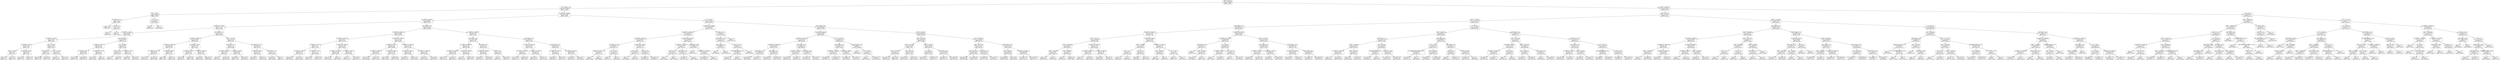 digraph Tree {
node [shape=box] ;
0 [label="CPPS <= 3724.14\nmse = 2466658.835\nsamples = 53943\nvalue = 315.678"] ;
1 [label="CR <= 0.005\nmse = 491445.638\nsamples = 52510\nvalue = 126.269"] ;
0 -> 1 [labeldistance=2.5, labelangle=45, headlabel="True"] ;
2 [label="CPPS <= 493.99\nmse = 86.022\nsamples = 48626\nvalue = 0.063"] ;
1 -> 2 ;
3 [label="TOT_SALES <= 0.5\nmse = 1.692\nsamples = 48624\nvalue = 0.008"] ;
2 -> 3 ;
4 [label="mse = -0.0\nsamples = 48622\nvalue = 0.0"] ;
3 -> 4 ;
5 [label="SA60 <= 0.5\nmse = 1726.403\nsamples = 2\nvalue = 198.52"] ;
3 -> 5 ;
6 [label="mse = 0.0\nsamples = 1\nvalue = 240.07"] ;
5 -> 6 ;
7 [label="mse = 0.0\nsamples = 1\nvalue = 156.97"] ;
5 -> 7 ;
8 [label="TVLC <= 0.5\nmse = 257896.387\nsamples = 2\nvalue = 1338.845"] ;
2 -> 8 ;
9 [label="mse = 0.0\nsamples = 1\nvalue = 831.01"] ;
8 -> 9 ;
10 [label="mse = 0.0\nsamples = 1\nvalue = 1846.68"] ;
8 -> 10 ;
11 [label="CG_SPEND <= 2334.665\nmse = 3947104.063\nsamples = 3884\nvalue = 1706.314"] ;
1 -> 11 ;
12 [label="CG_SPEND <= 946.425\nmse = 429485.812\nsamples = 2501\nvalue = 936.128"] ;
11 -> 12 ;
13 [label="CG_SPEND <= 373.955\nmse = 67732.776\nsamples = 1092\nvalue = 361.466"] ;
12 -> 13 ;
14 [label="CG_SPEND <= 205.44\nmse = 14240.908\nsamples = 587\nvalue = 168.445"] ;
13 -> 14 ;
15 [label="CG_SPEND <= 104.795\nmse = 4235.158\nsamples = 343\nvalue = 84.029"] ;
14 -> 15 ;
16 [label="CG_SPEND <= 30.01\nmse = 762.522\nsamples = 168\nvalue = 25.751"] ;
15 -> 16 ;
17 [label="CPPS <= 10.385\nmse = 79.015\nsamples = 93\nvalue = 4.612"] ;
16 -> 17 ;
18 [label="mse = 3.532\nsamples = 75\nvalue = 0.443"] ;
17 -> 18 ;
19 [label="mse = 19.49\nsamples = 18\nvalue = 21.979"] ;
17 -> 19 ;
20 [label="CG_SPEND <= 50.785\nmse = 368.765\nsamples = 75\nvalue = 51.965"] ;
16 -> 20 ;
21 [label="mse = 47.541\nsamples = 38\nvalue = 37.297"] ;
20 -> 21 ;
22 [label="mse = 250.754\nsamples = 37\nvalue = 67.03"] ;
20 -> 22 ;
23 [label="CPPS <= 152.35\nmse = 1178.474\nsamples = 175\nvalue = 139.975"] ;
15 -> 23 ;
24 [label="TOT_SALES <= 1.5\nmse = 756.27\nsamples = 121\nvalue = 123.479"] ;
23 -> 24 ;
25 [label="mse = 365.018\nsamples = 105\nvalue = 131.42"] ;
24 -> 25 ;
26 [label="mse = 194.361\nsamples = 16\nvalue = 71.367"] ;
24 -> 26 ;
27 [label="CPPS <= 175.435\nmse = 148.427\nsamples = 54\nvalue = 176.939"] ;
23 -> 27 ;
28 [label="mse = 10.71\nsamples = 25\nvalue = 165.092"] ;
27 -> 28 ;
29 [label="mse = 41.841\nsamples = 29\nvalue = 187.152"] ;
27 -> 29 ;
30 [label="TOT_SALES <= 1.5\nmse = 4206.966\nsamples = 244\nvalue = 287.113"] ;
14 -> 30 ;
31 [label="CG_SPEND <= 309.32\nmse = 2228.247\nsamples = 221\nvalue = 302.002"] ;
30 -> 31 ;
32 [label="CG_SPEND <= 267.77\nmse = 634.659\nsamples = 128\nvalue = 267.073"] ;
31 -> 32 ;
33 [label="mse = 278.286\nsamples = 44\nvalue = 237.209"] ;
32 -> 33 ;
34 [label="mse = 109.438\nsamples = 84\nvalue = 282.716"] ;
32 -> 34 ;
35 [label="CG_SPEND <= 357.795\nmse = 431.213\nsamples = 93\nvalue = 350.077"] ;
31 -> 35 ;
36 [label="mse = 105.28\nsamples = 46\nvalue = 330.395"] ;
35 -> 36 ;
37 [label="mse = -0.0\nsamples = 47\nvalue = 369.34"] ;
35 -> 37 ;
38 [label="CPC <= 34.465\nmse = 620.832\nsamples = 23\nvalue = 144.043"] ;
30 -> 38 ;
39 [label="LEADS <= 4.5\nmse = 304.798\nsamples = 5\nvalue = 109.06"] ;
38 -> 39 ;
40 [label="mse = 0.0\nsamples = 1\nvalue = 75.02"] ;
39 -> 40 ;
41 [label="mse = 18.897\nsamples = 4\nvalue = 117.57"] ;
39 -> 41 ;
42 [label="CG_SPEND <= 311.63\nmse = 274.23\nsamples = 18\nvalue = 153.761"] ;
38 -> 42 ;
43 [label="mse = 29.594\nsamples = 9\nvalue = 138.5"] ;
42 -> 43 ;
44 [label="mse = 53.063\nsamples = 9\nvalue = 169.022"] ;
42 -> 44 ;
45 [label="TOT_SALES <= 1.5\nmse = 36265.676\nsamples = 505\nvalue = 585.828"] ;
13 -> 45 ;
46 [label="CG_SPEND <= 659.96\nmse = 22159.834\nsamples = 407\nvalue = 649.746"] ;
45 -> 46 ;
47 [label="CG_SPEND <= 492.605\nmse = 4632.283\nsamples = 230\nvalue = 536.435"] ;
46 -> 47 ;
48 [label="CG_SPEND <= 427.045\nmse = 696.49\nsamples = 56\nvalue = 429.715"] ;
47 -> 48 ;
49 [label="mse = 197.007\nsamples = 23\nvalue = 402.253"] ;
48 -> 49 ;
50 [label="mse = 152.591\nsamples = 33\nvalue = 448.856"] ;
48 -> 50 ;
51 [label="CG_SPEND <= 586.32\nmse = 1053.83\nsamples = 174\nvalue = 570.782"] ;
47 -> 51 ;
52 [label="mse = 399.9\nsamples = 126\nvalue = 554.53"] ;
51 -> 52 ;
53 [label="mse = 257.21\nsamples = 48\nvalue = 613.442"] ;
51 -> 53 ;
54 [label="CG_SPEND <= 796.38\nmse = 6571.982\nsamples = 177\nvalue = 796.987"] ;
46 -> 54 ;
55 [label="CG_SPEND <= 726.67\nmse = 644.027\nsamples = 90\nvalue = 724.756"] ;
54 -> 55 ;
56 [label="mse = 26.534\nsamples = 32\nvalue = 692.611"] ;
55 -> 56 ;
57 [label="mse = 100.076\nsamples = 58\nvalue = 742.491"] ;
55 -> 57 ;
58 [label="CG_SPEND <= 870.245\nmse = 1723.855\nsamples = 87\nvalue = 871.708"] ;
54 -> 58 ;
59 [label="mse = 52.636\nsamples = 40\nvalue = 830.663"] ;
58 -> 59 ;
60 [label="mse = 492.146\nsamples = 47\nvalue = 906.64"] ;
58 -> 60 ;
61 [label="CPPS <= 322.015\nmse = 7412.636\nsamples = 98\nvalue = 320.37"] ;
45 -> 61 ;
62 [label="TOT_SALES <= 2.5\nmse = 2710.72\nsamples = 46\nvalue = 254.596"] ;
61 -> 62 ;
63 [label="CG_SPEND <= 507.835\nmse = 378.656\nsamples = 27\nvalue = 285.21"] ;
62 -> 63 ;
64 [label="mse = 0.0\nsamples = 2\nvalue = 230.84"] ;
63 -> 64 ;
65 [label="mse = 153.546\nsamples = 25\nvalue = 289.559"] ;
63 -> 65 ;
66 [label="CG_SPEND <= 657.88\nmse = 2800.404\nsamples = 19\nvalue = 211.093"] ;
62 -> 66 ;
67 [label="mse = 846.678\nsamples = 11\nvalue = 172.953"] ;
66 -> 67 ;
68 [label="mse = 736.298\nsamples = 8\nvalue = 263.536"] ;
66 -> 68 ;
69 [label="CG_SPEND <= 773.3\nmse = 4359.592\nsamples = 52\nvalue = 378.554"] ;
61 -> 69 ;
70 [label="CG_SPEND <= 600.17\nmse = 2155.073\nsamples = 29\nvalue = 334.923"] ;
69 -> 70 ;
71 [label="mse = 518.031\nsamples = 6\nvalue = 261.612"] ;
70 -> 71 ;
72 [label="mse = 814.312\nsamples = 23\nvalue = 354.048"] ;
70 -> 72 ;
73 [label="TOT_SALES <= 2.5\nmse = 1712.421\nsamples = 23\nvalue = 433.568"] ;
69 -> 73 ;
74 [label="mse = 625.361\nsamples = 22\nvalue = 440.685"] ;
73 -> 74 ;
75 [label="mse = 0.0\nsamples = 1\nvalue = 277.0"] ;
73 -> 75 ;
76 [label="TOT_SALES <= 1.5\nmse = 255553.561\nsamples = 1409\nvalue = 1381.502"] ;
12 -> 76 ;
77 [label="CG_SPEND <= 1604.87\nmse = 161856.481\nsamples = 1082\nvalue = 1570.765"] ;
76 -> 77 ;
78 [label="CG_SPEND <= 1254.82\nmse = 23087.75\nsamples = 587\nvalue = 1237.148"] ;
77 -> 78 ;
79 [label="CG_SPEND <= 1133.4\nmse = 7579.74\nsamples = 337\nvalue = 1127.346"] ;
78 -> 79 ;
80 [label="CG_SPEND <= 1050.3\nmse = 2993.775\nsamples = 172\nvalue = 1053.841"] ;
79 -> 80 ;
81 [label="mse = 548.173\nsamples = 87\nvalue = 1002.937"] ;
80 -> 81 ;
82 [label="mse = 130.147\nsamples = 85\nvalue = 1105.943"] ;
80 -> 82 ;
83 [label="CG_SPEND <= 1177.26\nmse = 857.133\nsamples = 165\nvalue = 1203.968"] ;
79 -> 83 ;
84 [label="mse = 18.622\nsamples = 28\nvalue = 1151.21"] ;
83 -> 84 ;
85 [label="mse = 343.366\nsamples = 137\nvalue = 1214.751"] ;
83 -> 85 ;
86 [label="CG_SPEND <= 1408.095\nmse = 5831.927\nsamples = 250\nvalue = 1385.163"] ;
78 -> 86 ;
87 [label="CG_SPEND <= 1361.925\nmse = 2103.833\nsamples = 165\nvalue = 1338.341"] ;
86 -> 87 ;
88 [label="mse = 104.783\nsamples = 85\nvalue = 1294.418"] ;
87 -> 88 ;
89 [label="mse = -0.0\nsamples = 80\nvalue = 1385.01"] ;
87 -> 89 ;
90 [label="CG_SPEND <= 1454.26\nmse = 552.542\nsamples = 85\nvalue = 1476.051"] ;
86 -> 90 ;
91 [label="mse = 0.0\nsamples = 11\nvalue = 1431.18"] ;
90 -> 91 ;
92 [label="mse = 290.892\nsamples = 74\nvalue = 1482.721"] ;
90 -> 92 ;
93 [label="CG_SPEND <= 1975.945\nmse = 37913.708\nsamples = 495\nvalue = 1966.387"] ;
77 -> 93 ;
94 [label="CG_SPEND <= 1777.43\nmse = 9097.003\nsamples = 261\nvalue = 1809.085"] ;
93 -> 94 ;
95 [label="CG_SPEND <= 1690.32\nmse = 1956.855\nsamples = 87\nvalue = 1687.073"] ;
94 -> 95 ;
96 [label="mse = 130.559\nsamples = 61\nvalue = 1658.983"] ;
95 -> 96 ;
97 [label="mse = 47.186\nsamples = 26\nvalue = 1752.976"] ;
95 -> 97 ;
98 [label="CG_SPEND <= 1888.23\nmse = 1501.805\nsamples = 174\nvalue = 1870.092"] ;
94 -> 98 ;
99 [label="mse = 193.31\nsamples = 126\nvalue = 1848.38"] ;
98 -> 99 ;
100 [label="mse = 450.866\nsamples = 48\nvalue = 1927.085"] ;
98 -> 100 ;
101 [label="CG_SPEND <= 2146.765\nmse = 11673.252\nsamples = 234\nvalue = 2141.839"] ;
93 -> 101 ;
102 [label="CG_SPEND <= 2056.74\nmse = 2018.194\nsamples = 129\nvalue = 2053.423"] ;
101 -> 102 ;
103 [label="mse = 336.171\nsamples = 79\nvalue = 2021.461"] ;
102 -> 103 ;
104 [label="mse = 511.413\nsamples = 50\nvalue = 2103.924"] ;
102 -> 104 ;
105 [label="CG_SPEND <= 2262.185\nmse = 2131.766\nsamples = 105\nvalue = 2250.463"] ;
101 -> 105 ;
106 [label="mse = 63.572\nsamples = 65\nvalue = 2214.599"] ;
105 -> 106 ;
107 [label="mse = 6.008\nsamples = 40\nvalue = 2308.743"] ;
105 -> 107 ;
108 [label="CG_SPEND <= 1488.885\nmse = 54874.357\nsamples = 327\nvalue = 755.255"] ;
76 -> 108 ;
109 [label="TOT_SALES <= 2.5\nmse = 16197.986\nsamples = 148\nvalue = 561.017"] ;
108 -> 109 ;
110 [label="CG_SPEND <= 1269.595\nmse = 5018.332\nsamples = 114\nvalue = 618.638"] ;
109 -> 110 ;
111 [label="CG_SPEND <= 1073.385\nmse = 1729.546\nsamples = 63\nvalue = 564.959"] ;
110 -> 111 ;
112 [label="mse = 116.073\nsamples = 16\nvalue = 502.789"] ;
111 -> 112 ;
113 [label="mse = 515.152\nsamples = 47\nvalue = 586.123"] ;
111 -> 113 ;
114 [label="CG_SPEND <= 1338.845\nmse = 1124.375\nsamples = 51\nvalue = 684.949"] ;
110 -> 114 ;
115 [label="mse = 0.0\nsamples = 19\nvalue = 646.34"] ;
114 -> 115 ;
116 [label="mse = 381.409\nsamples = 32\nvalue = 707.872"] ;
114 -> 116 ;
117 [label="TOT_SALES <= 4.5\nmse = 5224.335\nsamples = 34\nvalue = 367.818"] ;
109 -> 117 ;
118 [label="CG_SPEND <= 1338.845\nmse = 2800.418\nsamples = 31\nvalue = 383.684"] ;
117 -> 118 ;
119 [label="mse = 955.183\nsamples = 23\nvalue = 362.915"] ;
118 -> 119 ;
120 [label="mse = 3299.906\nsamples = 8\nvalue = 443.395"] ;
118 -> 120 ;
121 [label="EINQ <= 7.5\nmse = 791.356\nsamples = 3\nvalue = 203.87"] ;
117 -> 121 ;
122 [label="mse = 0.0\nsamples = 1\nvalue = 240.07"] ;
121 -> 122 ;
123 [label="mse = 204.204\nsamples = 2\nvalue = 185.77"] ;
121 -> 123 ;
124 [label="TOT_SALES <= 2.5\nmse = 29866.371\nsamples = 179\nvalue = 915.854"] ;
108 -> 124 ;
125 [label="CG_SPEND <= 1962.095\nmse = 10048.418\nsamples = 147\nvalue = 979.623"] ;
124 -> 125 ;
126 [label="CG_SPEND <= 1731.265\nmse = 2931.3\nsamples = 74\nvalue = 895.709"] ;
125 -> 126 ;
127 [label="mse = 1105.281\nsamples = 19\nvalue = 813.756"] ;
126 -> 127 ;
128 [label="mse = 440.438\nsamples = 55\nvalue = 924.02"] ;
126 -> 128 ;
129 [label="CG_SPEND <= 2176.545\nmse = 2889.161\nsamples = 73\nvalue = 1064.687"] ;
125 -> 129 ;
130 [label="mse = 442.343\nsamples = 43\nvalue = 1023.542"] ;
129 -> 130 ;
131 [label="mse = 491.772\nsamples = 30\nvalue = 1123.661"] ;
129 -> 131 ;
132 [label="TOT_SALES <= 3.5\nmse = 16409.659\nsamples = 32\nvalue = 622.912"] ;
124 -> 132 ;
133 [label="CG_SPEND <= 2077.515\nmse = 3627.735\nsamples = 22\nvalue = 696.065"] ;
132 -> 133 ;
134 [label="mse = 708.276\nsamples = 9\nvalue = 630.607"] ;
133 -> 134 ;
135 [label="mse = 628.916\nsamples = 13\nvalue = 741.382"] ;
133 -> 135 ;
136 [label="CG_SPEND <= 2077.515\nmse = 6856.969\nsamples = 10\nvalue = 461.977"] ;
132 -> 136 ;
137 [label="mse = 2680.647\nsamples = 7\nvalue = 415.941"] ;
136 -> 137 ;
138 [label="mse = 118.477\nsamples = 3\nvalue = 569.393"] ;
136 -> 138 ;
139 [label="CR <= 0.025\nmse = 7295736.722\nsamples = 1383\nvalue = 3099.108"] ;
11 -> 139 ;
140 [label="CG_SPEND <= 21619.08\nmse = 74828544.968\nsamples = 36\nvalue = 14379.101"] ;
139 -> 140 ;
141 [label="CG_SPEND <= 10334.02\nmse = 22788655.346\nsamples = 28\nvalue = 10654.656"] ;
140 -> 141 ;
142 [label="CG_SPEND <= 6039.73\nmse = 5146180.591\nsamples = 13\nvalue = 6274.534"] ;
141 -> 142 ;
143 [label="TOT_TRAN <= 7.0\nmse = 749786.713\nsamples = 6\nvalue = 4007.477"] ;
142 -> 143 ;
144 [label="Network_Air_Type <= 0.5\nmse = 19182.25\nsamples = 2\nvalue = 5124.54"] ;
143 -> 144 ;
145 [label="mse = 0.0\nsamples = 1\nvalue = 5263.04"] ;
144 -> 145 ;
146 [label="mse = -0.0\nsamples = 1\nvalue = 4986.04"] ;
144 -> 146 ;
147 [label="CPC <= 33.08\nmse = 179216.077\nsamples = 4\nvalue = 3448.945"] ;
143 -> 147 ;
148 [label="mse = 0.0\nsamples = 1\nvalue = 2715.7"] ;
147 -> 148 ;
149 [label="mse = -0.0\nsamples = 3\nvalue = 3693.36"] ;
147 -> 149 ;
150 [label="CG_SPEND <= 7709.89\nmse = 733196.488\nsamples = 7\nvalue = 8217.726"] ;
142 -> 150 ;
151 [label="WMN2 <= 0.5\nmse = 136408.342\nsamples = 2\nvalue = 7017.385"] ;
150 -> 151 ;
152 [label="mse = 0.0\nsamples = 1\nvalue = 6648.05"] ;
151 -> 152 ;
153 [label="mse = -0.0\nsamples = 1\nvalue = 7386.72"] ;
151 -> 153 ;
154 [label="EINQ <= 12.5\nmse = 165053.762\nsamples = 5\nvalue = 8697.862"] ;
150 -> 154 ;
155 [label="mse = 53284.797\nsamples = 2\nvalue = 8263.895"] ;
154 -> 155 ;
156 [label="mse = 30313.786\nsamples = 3\nvalue = 8987.173"] ;
154 -> 156 ;
157 [label="CG_SPEND <= 14121.561\nmse = 7040966.905\nsamples = 15\nvalue = 14450.763"] ;
141 -> 157 ;
158 [label="CG_SPEND <= 12234.255\nmse = 510673.426\nsamples = 6\nvalue = 12273.65"] ;
157 -> 158 ;
159 [label="EINQ <= 11.5\nmse = 71891.264\nsamples = 3\nvalue = 11624.233"] ;
158 -> 159 ;
160 [label="mse = 0.0\nsamples = 1\nvalue = 12003.42"] ;
159 -> 160 ;
161 [label="mse = 0.0\nsamples = 2\nvalue = 11434.64"] ;
159 -> 161 ;
162 [label="AGEBAND <= 67.0\nmse = 105971.574\nsamples = 3\nvalue = 12923.067"] ;
158 -> 162 ;
163 [label="mse = 1650.391\nsamples = 2\nvalue = 13152.055"] ;
162 -> 163 ;
164 [label="mse = 0.0\nsamples = 1\nvalue = 12465.09"] ;
162 -> 164 ;
165 [label="MSLTCPER <= 0.59\nmse = 6128029.709\nsamples = 9\nvalue = 15902.171"] ;
157 -> 165 ;
166 [label="mse = 0.0\nsamples = 1\nvalue = 10372.8"] ;
165 -> 166 ;
167 [label="CG_SPEND <= 18452.025\nmse = 2594572.424\nsamples = 8\nvalue = 16593.342"] ;
165 -> 167 ;
168 [label="mse = 150328.918\nsamples = 7\nvalue = 16000.163"] ;
167 -> 168 ;
169 [label="mse = -0.0\nsamples = 1\nvalue = 20745.6"] ;
167 -> 169 ;
170 [label="ACHW <= 0.5\nmse = 38492187.012\nsamples = 8\nvalue = 27414.659"] ;
140 -> 170 ;
171 [label="MSLTCPER <= 0.545\nmse = 5472220.472\nsamples = 6\nvalue = 24029.002"] ;
170 -> 171 ;
172 [label="TOT_SALES <= 1.5\nmse = 2498802.178\nsamples = 2\nvalue = 27061.25"] ;
171 -> 172 ;
173 [label="mse = 0.0\nsamples = 1\nvalue = 28642.01"] ;
172 -> 173 ;
174 [label="mse = 0.0\nsamples = 1\nvalue = 25480.49"] ;
172 -> 174 ;
175 [label="WMN2 <= 0.5\nmse = 63032.153\nsamples = 4\nvalue = 22512.878"] ;
171 -> 175 ;
176 [label="AGE_THRESHOLD <= 29.0\nmse = 27585.151\nsamples = 3\nvalue = 22394.073"] ;
175 -> 176 ;
177 [label="mse = 341.141\nsamples = 2\nvalue = 22511.03"] ;
176 -> 177 ;
178 [label="mse = -0.0\nsamples = 1\nvalue = 22160.16"] ;
176 -> 178 ;
179 [label="mse = -0.0\nsamples = 1\nvalue = 22869.29"] ;
175 -> 179 ;
180 [label="mse = -0.0\nsamples = 2\nvalue = 37571.63"] ;
170 -> 180 ;
181 [label="TOT_P_SALE <= 0.5\nmse = 1999389.806\nsamples = 1347\nvalue = 2797.638"] ;
139 -> 181 ;
182 [label="CG_SPEND <= 6426.445\nmse = 4883358.009\nsamples = 263\nvalue = 4285.814"] ;
181 -> 182 ;
183 [label="CG_SPEND <= 4524.365\nmse = 1343013.341\nsamples = 224\nvalue = 3580.816"] ;
182 -> 183 ;
184 [label="CG_SPEND <= 3185.525\nmse = 633036.786\nsamples = 165\nvalue = 3115.976"] ;
183 -> 184 ;
185 [label="TOT_SALES <= 1.5\nmse = 209646.353\nsamples = 69\nvalue = 2494.534"] ;
184 -> 185 ;
186 [label="mse = 34816.979\nsamples = 62\nvalue = 2636.06"] ;
185 -> 186 ;
187 [label="mse = 9417.504\nsamples = 7\nvalue = 1241.014"] ;
185 -> 187 ;
188 [label="TOT_SALES <= 1.5\nmse = 460267.816\nsamples = 96\nvalue = 3562.638"] ;
184 -> 188 ;
189 [label="mse = 134211.074\nsamples = 86\nvalue = 3759.125"] ;
188 -> 189 ;
190 [label="mse = 76922.288\nsamples = 10\nvalue = 1872.842"] ;
188 -> 190 ;
191 [label="TOT_SALES <= 1.5\nmse = 1034325.579\nsamples = 59\nvalue = 4880.791"] ;
183 -> 191 ;
192 [label="CG_SPEND <= 5216.87\nmse = 179550.482\nsamples = 52\nvalue = 5218.025"] ;
191 -> 192 ;
193 [label="mse = 51363.247\nsamples = 27\nvalue = 4903.961"] ;
192 -> 193 ;
194 [label="mse = 96416.23\nsamples = 25\nvalue = 5557.214"] ;
192 -> 194 ;
195 [label="TOT_SALES <= 2.5\nmse = 263380.456\nsamples = 7\nvalue = 2375.621"] ;
191 -> 195 ;
196 [label="mse = 77495.098\nsamples = 5\nvalue = 2661.066"] ;
195 -> 196 ;
197 [label="mse = 15156.072\nsamples = 2\nvalue = 1662.01"] ;
195 -> 197 ;
198 [label="CPL <= 454.88\nmse = 5966736.579\nsamples = 39\nvalue = 8335.038"] ;
182 -> 198 ;
199 [label="TOT_SALES <= 1.5\nmse = 2232704.025\nsamples = 33\nvalue = 7578.523"] ;
198 -> 199 ;
200 [label="CG_SPEND <= 7432.885\nmse = 1317176.208\nsamples = 25\nvalue = 8040.629"] ;
199 -> 200 ;
201 [label="mse = 40045.511\nsamples = 8\nvalue = 6671.709"] ;
200 -> 201 ;
202 [label="mse = 621332.385\nsamples = 17\nvalue = 8684.827"] ;
200 -> 202 ;
203 [label="CG_SPEND <= 13850.1\nmse = 2341040.777\nsamples = 8\nvalue = 6134.442"] ;
199 -> 203 ;
204 [label="mse = 638225.383\nsamples = 5\nvalue = 5059.904"] ;
203 -> 204 ;
205 [label="mse = 47364.264\nsamples = 3\nvalue = 7925.34"] ;
203 -> 205 ;
206 [label="Cable_Air_Type <= 0.5\nmse = 6043677.137\nsamples = 6\nvalue = 12495.868"] ;
198 -> 206 ;
207 [label="mse = 0.0\nsamples = 1\nvalue = 8033.06"] ;
206 -> 207 ;
208 [label="CR <= 0.035\nmse = 2472414.591\nsamples = 5\nvalue = 13388.43"] ;
206 -> 208 ;
209 [label="mse = 0.0\nsamples = 1\nvalue = 16158.45"] ;
208 -> 209 ;
210 [label="mse = 692702.364\nsamples = 4\nvalue = 12695.925"] ;
208 -> 210 ;
211 [label="CPPS <= 2323.74\nmse = 631993.367\nsamples = 1084\nvalue = 2436.576"] ;
181 -> 211 ;
212 [label="CPPS <= 1598.92\nmse = 200931.452\nsamples = 358\nvalue = 1596.697"] ;
211 -> 212 ;
213 [label="CPPS <= 1073.385\nmse = 61503.033\nsamples = 149\nvalue = 1183.4"] ;
212 -> 213 ;
214 [label="CPPS <= 831.005\nmse = 27637.109\nsamples = 33\nvalue = 828.668"] ;
213 -> 214 ;
215 [label="mse = 15071.786\nsamples = 10\nvalue = 626.425"] ;
214 -> 215 ;
216 [label="mse = 7584.6\nsamples = 23\nvalue = 916.6"] ;
214 -> 216 ;
217 [label="CPPS <= 1425.66\nmse = 25155.84\nsamples = 116\nvalue = 1284.314"] ;
213 -> 217 ;
218 [label="mse = 16187.272\nsamples = 86\nvalue = 1224.823"] ;
217 -> 218 ;
219 [label="mse = 11635.45\nsamples = 30\nvalue = 1454.856"] ;
217 -> 219 ;
220 [label="CPPS <= 1981.885\nmse = 91738.831\nsamples = 209\nvalue = 1891.344"] ;
212 -> 220 ;
221 [label="CR <= 0.195\nmse = 40090.021\nsamples = 103\nvalue = 1702.774"] ;
220 -> 221 ;
222 [label="mse = 20204.777\nsamples = 92\nvalue = 1734.035"] ;
221 -> 222 ;
223 [label="mse = 129871.465\nsamples = 11\nvalue = 1441.32"] ;
221 -> 223 ;
224 [label="TOT_SALES <= 2.5\nmse = 73799.455\nsamples = 106\nvalue = 2074.577"] ;
220 -> 224 ;
225 [label="mse = 8982.722\nsamples = 74\nvalue = 2175.126"] ;
224 -> 225 ;
226 [label="mse = 146242.668\nsamples = 32\nvalue = 1842.056"] ;
224 -> 226 ;
227 [label="CPPS <= 2848.855\nmse = 325189.765\nsamples = 726\nvalue = 2850.732"] ;
211 -> 227 ;
228 [label="CPPS <= 2745.205\nmse = 107731.537\nsamples = 370\nvalue = 2489.125"] ;
227 -> 228 ;
229 [label="TOT_SALES <= 1.5\nmse = 101209.456\nsamples = 283\nvalue = 2426.363"] ;
228 -> 229 ;
230 [label="mse = 9073.069\nsamples = 199\nvalue = 2502.603"] ;
229 -> 230 ;
231 [label="mse = 273091.863\nsamples = 84\nvalue = 2245.745"] ;
229 -> 231 ;
232 [label="TOT_SALES <= 3.5\nmse = 74453.546\nsamples = 87\nvalue = 2693.282"] ;
228 -> 232 ;
233 [label="mse = 56987.896\nsamples = 80\nvalue = 2727.104"] ;
232 -> 233 ;
234 [label="mse = 111573.811\nsamples = 7\nvalue = 2306.741"] ;
232 -> 234 ;
235 [label="TOT_SALES <= 1.5\nmse = 274050.937\nsamples = 356\nvalue = 3226.56"] ;
227 -> 235 ;
236 [label="CPPS <= 3381.73\nmse = 59886.783\nsamples = 239\nvalue = 3431.849"] ;
235 -> 236 ;
237 [label="mse = 32004.969\nsamples = 88\nvalue = 3169.789"] ;
236 -> 237 ;
238 [label="mse = 12788.27\nsamples = 151\nvalue = 3584.573"] ;
236 -> 238 ;
239 [label="CG_SPEND <= 4736.735\nmse = 449586.988\nsamples = 117\nvalue = 2807.208"] ;
235 -> 239 ;
240 [label="mse = 38427.109\nsamples = 23\nvalue = 1701.597"] ;
239 -> 240 ;
241 [label="mse = 177915.603\nsamples = 94\nvalue = 3077.73"] ;
239 -> 241 ;
242 [label="CPPS <= 15022.74\nmse = 25358922.329\nsamples = 1433\nvalue = 7256.259"] ;
0 -> 242 [labeldistance=2.5, labelangle=-45, headlabel="False"] ;
243 [label="CPPS <= 7355.79\nmse = 6706536.127\nsamples = 1311\nvalue = 6140.563"] ;
242 -> 243 ;
244 [label="CPPS <= 5253.805\nmse = 1151778.103\nsamples = 884\nvalue = 4757.786"] ;
243 -> 244 ;
245 [label="TOT_SALES <= 1.5\nmse = 530982.727\nsamples = 518\nvalue = 4253.697"] ;
244 -> 245 ;
246 [label="CG_SPEND <= 4538.675\nmse = 155073.708\nsamples = 323\nvalue = 4527.826"] ;
245 -> 246 ;
247 [label="CPPS <= 4141.18\nmse = 45709.936\nsamples = 169\nvalue = 4216.009"] ;
246 -> 247 ;
248 [label="CPPS <= 3924.195\nmse = 16456.479\nsamples = 51\nvalue = 3938.715"] ;
247 -> 248 ;
249 [label="CPPS <= 3831.86\nmse = 1627.587\nsamples = 24\nvalue = 3808.275"] ;
248 -> 249 ;
250 [label="mse = 7.556\nsamples = 18\nvalue = 3785.023"] ;
249 -> 250 ;
251 [label="mse = -0.0\nsamples = 6\nvalue = 3878.03"] ;
249 -> 251 ;
252 [label="CPPS <= 4004.985\nmse = 1069.875\nsamples = 27\nvalue = 4054.662"] ;
248 -> 252 ;
253 [label="mse = 0.0\nsamples = 3\nvalue = 3970.36"] ;
252 -> 253 ;
254 [label="mse = 204.207\nsamples = 24\nvalue = 4065.2"] ;
252 -> 254 ;
255 [label="CG_SPEND <= 4316.615\nmse = 10757.257\nsamples = 118\nvalue = 4335.856"] ;
247 -> 255 ;
256 [label="CG_SPEND <= 4201.195\nmse = 1339.903\nsamples = 57\nvalue = 4232.782"] ;
255 -> 256 ;
257 [label="mse = -0.0\nsamples = 10\nvalue = 4155.03"] ;
256 -> 257 ;
258 [label="mse = 65.078\nsamples = 47\nvalue = 4249.325"] ;
256 -> 258 ;
259 [label="CG_SPEND <= 4464.94\nmse = 352.943\nsamples = 61\nvalue = 4432.171"] ;
255 -> 259 ;
260 [label="mse = 160.639\nsamples = 59\nvalue = 4429.604"] ;
259 -> 260 ;
261 [label="mse = 100.501\nsamples = 2\nvalue = 4507.875"] ;
259 -> 261 ;
262 [label="CG_SPEND <= 4930.64\nmse = 51295.426\nsamples = 154\nvalue = 4870.016"] ;
246 -> 262 ;
263 [label="CPPS <= 4680.48\nmse = 7274.249\nsamples = 80\nvalue = 4669.151"] ;
262 -> 263 ;
264 [label="FPCC <= 0.5\nmse = 56.492\nsamples = 57\nvalue = 4615.696"] ;
263 -> 264 ;
265 [label="mse = -0.0\nsamples = 56\nvalue = 4616.7"] ;
264 -> 265 ;
266 [label="mse = 0.0\nsamples = 1\nvalue = 4559.45"] ;
264 -> 266 ;
267 [label="LEADS <= 9.0\nmse = 529.816\nsamples = 23\nvalue = 4801.629"] ;
263 -> 267 ;
268 [label="mse = 360.62\nsamples = 2\nvalue = 4856.25"] ;
267 -> 268 ;
269 [label="mse = 234.727\nsamples = 21\nvalue = 4796.427"] ;
267 -> 269 ;
270 [label="CG_SPEND <= 5124.535\nmse = 8113.669\nsamples = 74\nvalue = 5087.166"] ;
262 -> 270 ;
271 [label="CPPS <= 5032.205\nmse = 668.068\nsamples = 35\nvalue = 4993.954"] ;
270 -> 271 ;
272 [label="mse = 0.0\nsamples = 32\nvalue = 4986.04"] ;
271 -> 272 ;
273 [label="mse = 0.0\nsamples = 3\nvalue = 5078.37"] ;
271 -> 273 ;
274 [label="CPL <= 804.79\nmse = 0.533\nsamples = 39\nvalue = 5170.818"] ;
270 -> 274 ;
275 [label="mse = -0.0\nsamples = 38\nvalue = 5170.7"] ;
274 -> 275 ;
276 [label="mse = -0.0\nsamples = 1\nvalue = 5175.32"] ;
274 -> 276 ;
277 [label="CG_SPEND <= 7683.46\nmse = 822988.106\nsamples = 195\nvalue = 3799.626"] ;
245 -> 277 ;
278 [label="CG_SPEND <= 4524.365\nmse = 60204.622\nsamples = 32\nvalue = 2265.841"] ;
277 -> 278 ;
279 [label="MSLTCPER <= 0.4\nmse = 30562.911\nsamples = 17\nvalue = 2129.794"] ;
278 -> 279 ;
280 [label="mse = 0.0\nsamples = 1\nvalue = 1477.34"] ;
279 -> 280 ;
281 [label="CPPS <= 4351.24\nmse = 4204.193\nsamples = 16\nvalue = 2170.572"] ;
279 -> 281 ;
282 [label="mse = 2031.29\nsamples = 6\nvalue = 2094.827"] ;
281 -> 282 ;
283 [label="mse = -0.0\nsamples = 10\nvalue = 2216.02"] ;
281 -> 283 ;
284 [label="CR <= 0.105\nmse = 49048.548\nsamples = 15\nvalue = 2420.027"] ;
278 -> 284 ;
285 [label="CG_SPEND <= 4801.37\nmse = 14110.24\nsamples = 11\nvalue = 2497.011"] ;
284 -> 285 ;
286 [label="mse = 0.0\nsamples = 3\nvalue = 2308.35"] ;
285 -> 286 ;
287 [label="mse = 1048.972\nsamples = 8\nvalue = 2567.759"] ;
285 -> 287 ;
288 [label="CPL <= 257.215\nmse = 84012.164\nsamples = 4\nvalue = 2208.322"] ;
284 -> 288 ;
289 [label="mse = 0.0\nsamples = 1\nvalue = 1723.57"] ;
288 -> 289 ;
290 [label="mse = 7578.446\nsamples = 3\nvalue = 2369.907"] ;
288 -> 290 ;
291 [label="CPPS <= 4251.98\nmse = 420229.021\nsamples = 163\nvalue = 4100.738"] ;
277 -> 291 ;
292 [label="TOT_SALES <= 2.5\nmse = 307589.409\nsamples = 56\nvalue = 3772.005"] ;
291 -> 292 ;
293 [label="CG_SPEND <= 8217.725\nmse = 17720.462\nsamples = 21\nvalue = 4089.014"] ;
292 -> 293 ;
294 [label="mse = 6016.647\nsamples = 11\nvalue = 3976.693"] ;
293 -> 294 ;
295 [label="mse = 1451.394\nsamples = 10\nvalue = 4212.568"] ;
293 -> 295 ;
296 [label="CG_SPEND <= 9879.74\nmse = 385035.577\nsamples = 35\nvalue = 3581.799"] ;
292 -> 296 ;
297 [label="mse = 6473.65\nsamples = 6\nvalue = 2727.845"] ;
296 -> 297 ;
298 [label="mse = 281266.092\nsamples = 29\nvalue = 3758.479"] ;
296 -> 298 ;
299 [label="TOT_SALES <= 2.5\nmse = 393022.922\nsamples = 107\nvalue = 4272.785"] ;
291 -> 299 ;
300 [label="CG_SPEND <= 9381.085\nmse = 31866.325\nsamples = 45\nvalue = 4523.625"] ;
299 -> 300 ;
301 [label="mse = 7114.393\nsamples = 39\nvalue = 4462.761"] ;
300 -> 301 ;
302 [label="mse = 12164.104\nsamples = 6\nvalue = 4919.24"] ;
300 -> 302 ;
303 [label="TOT_P_SALE <= 2.5\nmse = 576337.809\nsamples = 62\nvalue = 4090.723"] ;
299 -> 303 ;
304 [label="mse = 156587.803\nsamples = 9\nvalue = 2837.562"] ;
303 -> 304 ;
305 [label="mse = 335658.218\nsamples = 53\nvalue = 4303.524"] ;
303 -> 305 ;
306 [label="CR <= 0.065\nmse = 1161760.245\nsamples = 366\nvalue = 5471.224"] ;
244 -> 306 ;
307 [label="CPPS <= 5964.515\nmse = 658924.17\nsamples = 299\nvalue = 5684.959"] ;
306 -> 307 ;
308 [label="TOT_SALES <= 1.5\nmse = 314031.613\nsamples = 154\nvalue = 5275.858"] ;
307 -> 308 ;
309 [label="CPPS <= 5416.48\nmse = 17002.297\nsamples = 106\nvalue = 5460.108"] ;
308 -> 309 ;
310 [label="CG_SPEND <= 5309.205\nmse = 2244.729\nsamples = 39\nvalue = 5302.103"] ;
309 -> 310 ;
311 [label="mse = -0.0\nsamples = 23\nvalue = 5263.04"] ;
310 -> 311 ;
312 [label="mse = 124.902\nsamples = 16\nvalue = 5358.256"] ;
310 -> 312 ;
313 [label="CPPS <= 5662.38\nmse = 2601.301\nsamples = 67\nvalue = 5552.081"] ;
309 -> 313 ;
314 [label="mse = 332.46\nsamples = 63\nvalue = 5540.388"] ;
313 -> 314 ;
315 [label="mse = 2264.667\nsamples = 4\nvalue = 5736.247"] ;
313 -> 315 ;
316 [label="CPL <= 147.855\nmse = 729446.611\nsamples = 48\nvalue = 4868.972"] ;
308 -> 316 ;
317 [label="AGE_THRESHOLD <= 28.5\nmse = 219675.83\nsamples = 4\nvalue = 2962.143"] ;
316 -> 317 ;
318 [label="mse = 3315.416\nsamples = 3\nvalue = 2693.077"] ;
317 -> 318 ;
319 [label="mse = 0.0\nsamples = 1\nvalue = 3769.34"] ;
317 -> 319 ;
320 [label="TOT_CALL <= 125.0\nmse = 415194.54\nsamples = 44\nvalue = 5042.32"] ;
316 -> 320 ;
321 [label="mse = 151014.204\nsamples = 16\nvalue = 5421.935"] ;
320 -> 321 ;
322 [label="mse = 436752.035\nsamples = 28\nvalue = 4825.397"] ;
320 -> 322 ;
323 [label="TOT_SALES <= 8.5\nmse = 658685.94\nsamples = 145\nvalue = 6119.454"] ;
307 -> 323 ;
324 [label="CPC <= 70.4\nmse = 565169.167\nsamples = 134\nvalue = 6220.157"] ;
323 -> 324 ;
325 [label="AGE_THRESHOLD_CRPER <= 0.075\nmse = 2622010.144\nsamples = 3\nvalue = 4358.167"] ;
324 -> 325 ;
326 [label="mse = 340.956\nsamples = 2\nvalue = 3213.225"] ;
325 -> 326 ;
327 [label="mse = 0.0\nsamples = 1\nvalue = 6648.05"] ;
325 -> 327 ;
328 [label="CPPS <= 6263.02\nmse = 436850.552\nsamples = 131\nvalue = 6262.798"] ;
324 -> 328 ;
329 [label="mse = 348057.475\nsamples = 42\nvalue = 5886.037"] ;
328 -> 329 ;
330 [label="mse = 380153.858\nsamples = 89\nvalue = 6440.595"] ;
328 -> 330 ;
331 [label="TOT_SALES <= 9.5\nmse = 169445.732\nsamples = 11\nvalue = 4892.707"] ;
323 -> 331 ;
332 [label="BPIR <= 0.5\nmse = 76370.295\nsamples = 3\nvalue = 5368.367"] ;
331 -> 332 ;
333 [label="mse = 0.0\nsamples = 1\nvalue = 4998.35"] ;
332 -> 333 ;
334 [label="mse = 11871.192\nsamples = 2\nvalue = 5553.375"] ;
332 -> 334 ;
335 [label="LEADS <= 280.5\nmse = 87687.906\nsamples = 8\nvalue = 4714.335"] ;
331 -> 335 ;
336 [label="mse = 52141.868\nsamples = 6\nvalue = 4587.08"] ;
335 -> 336 ;
337 [label="mse = 0.0\nsamples = 2\nvalue = 5096.1"] ;
335 -> 337 ;
338 [label="TOT_SALES <= 1.5\nmse = 2292091.589\nsamples = 67\nvalue = 4517.39"] ;
306 -> 338 ;
339 [label="CPPS <= 5955.545\nmse = 272312.874\nsamples = 30\nvalue = 5848.277"] ;
338 -> 339 ;
340 [label="CG_SPEND <= 5678.54\nmse = 37454.539\nsamples = 18\nvalue = 5480.016"] ;
339 -> 340 ;
341 [label="CG_SPEND <= 5416.475\nmse = 12099.258\nsamples = 15\nvalue = 5406.455"] ;
340 -> 341 ;
342 [label="mse = 2897.218\nsamples = 8\nvalue = 5314.976"] ;
341 -> 342 ;
343 [label="mse = 2122.077\nsamples = 7\nvalue = 5511.001"] ;
341 -> 343 ;
344 [label="EINQ <= 2.0\nmse = 1894.817\nsamples = 3\nvalue = 5847.82"] ;
340 -> 344 ;
345 [label="mse = 0.0\nsamples = 2\nvalue = 5817.04"] ;
344 -> 345 ;
346 [label="mse = -0.0\nsamples = 1\nvalue = 5909.38"] ;
344 -> 346 ;
347 [label="CPPS <= 6555.715\nmse = 116038.533\nsamples = 12\nvalue = 6400.669"] ;
339 -> 347 ;
348 [label="CPPS <= 6278.715\nmse = 29886.124\nsamples = 9\nvalue = 6233.57"] ;
347 -> 348 ;
349 [label="mse = 6152.401\nsamples = 5\nvalue = 6092.196"] ;
348 -> 349 ;
350 [label="mse = 3340.943\nsamples = 4\nvalue = 6410.288"] ;
348 -> 350 ;
351 [label="TOT_CALL <= 12.5\nmse = 39430.181\nsamples = 3\nvalue = 6901.967"] ;
347 -> 351 ;
352 [label="mse = 0.0\nsamples = 1\nvalue = 6648.05"] ;
351 -> 352 ;
353 [label="mse = 10790.016\nsamples = 2\nvalue = 7028.925"] ;
351 -> 353 ;
354 [label="CG_SPEND <= 7111.7\nmse = 1329139.773\nsamples = 37\nvalue = 3438.292"] ;
338 -> 354 ;
355 [label="TOT_SALES <= 2.5\nmse = 232750.491\nsamples = 19\nvalue = 2543.835"] ;
354 -> 355 ;
356 [label="CG_SPEND <= 5766.26\nmse = 25051.721\nsamples = 13\nvalue = 2824.758"] ;
355 -> 356 ;
357 [label="mse = 3616.968\nsamples = 10\nvalue = 2748.846"] ;
356 -> 357 ;
358 [label="mse = 13261.871\nsamples = 3\nvalue = 3077.8"] ;
356 -> 358 ;
359 [label="CPPS <= 5955.54\nmse = 141298.37\nsamples = 6\nvalue = 1935.167"] ;
355 -> 359 ;
360 [label="mse = 1198.891\nsamples = 2\nvalue = 1419.635"] ;
359 -> 360 ;
361 [label="mse = 12018.436\nsamples = 4\nvalue = 2192.933"] ;
359 -> 361 ;
362 [label="CPL <= 296.12\nmse = 750521.846\nsamples = 18\nvalue = 4382.441"] ;
354 -> 362 ;
363 [label="AGE_THRESHOLD <= 10.0\nmse = 68734.264\nsamples = 6\nvalue = 3440.907"] ;
362 -> 363 ;
364 [label="mse = 1880.606\nsamples = 3\nvalue = 3699.15"] ;
363 -> 364 ;
365 [label="mse = 2208.684\nsamples = 3\nvalue = 3182.663"] ;
363 -> 365 ;
366 [label="LEADS <= 29.0\nmse = 426551.09\nsamples = 12\nvalue = 4853.207"] ;
362 -> 366 ;
367 [label="mse = 90054.008\nsamples = 2\nvalue = 5932.46"] ;
366 -> 367 ;
368 [label="mse = 214301.876\nsamples = 10\nvalue = 4637.357"] ;
366 -> 368 ;
369 [label="CPPS <= 11255.516\nmse = 6052759.641\nsamples = 427\nvalue = 9003.267"] ;
243 -> 369 ;
370 [label="TOT_SALES <= 1.5\nmse = 2872784.992\nsamples = 281\nvalue = 8053.593"] ;
369 -> 370 ;
371 [label="CPPS <= 9504.505\nmse = 726182.031\nsamples = 143\nvalue = 8823.889"] ;
370 -> 371 ;
372 [label="CG_SPEND <= 8389.654\nmse = 250106.593\nsamples = 122\nvalue = 8539.753"] ;
371 -> 372 ;
373 [label="CG_SPEND <= 7894.555\nmse = 85571.903\nsamples = 40\nvalue = 7915.625"] ;
372 -> 373 ;
374 [label="CPPS <= 7479.055\nmse = 27964.152\nsamples = 18\nvalue = 7633.487"] ;
373 -> 374 ;
375 [label="mse = 0.0\nsamples = 5\nvalue = 7386.72"] ;
374 -> 375 ;
376 [label="mse = 6290.804\nsamples = 13\nvalue = 7728.398"] ;
374 -> 376 ;
377 [label="CG_SPEND <= 8190.025\nmse = 14289.518\nsamples = 22\nvalue = 8146.465"] ;
373 -> 377 ;
378 [label="mse = 3627.434\nsamples = 15\nvalue = 8072.911"] ;
377 -> 378 ;
379 [label="mse = 700.079\nsamples = 7\nvalue = 8304.083"] ;
377 -> 379 ;
380 [label="CG_SPEND <= 8638.635\nmse = 47659.031\nsamples = 82\nvalue = 8844.205"] ;
372 -> 380 ;
381 [label="CG_SPEND <= 8458.21\nmse = 321.815\nsamples = 16\nvalue = 8492.861"] ;
380 -> 381 ;
382 [label="mse = 0.0\nsamples = 1\nvalue = 8430.93"] ;
381 -> 382 ;
383 [label="mse = 70.53\nsamples = 15\nvalue = 8496.989"] ;
381 -> 383 ;
384 [label="CPPS <= 9085.665\nmse = 21954.472\nsamples = 66\nvalue = 8929.38"] ;
380 -> 384 ;
385 [label="mse = 841.462\nsamples = 55\nvalue = 8865.403"] ;
384 -> 385 ;
386 [label="mse = 4729.92\nsamples = 11\nvalue = 9249.262"] ;
384 -> 386 ;
387 [label="CPPS <= 10387.575\nmse = 298121.742\nsamples = 21\nvalue = 10474.589"] ;
371 -> 387 ;
388 [label="CPPS <= 9846.965\nmse = 43181.011\nsamples = 7\nvalue = 9751.661"] ;
387 -> 388 ;
389 [label="SA60 <= 0.5\nmse = 2270.332\nsamples = 5\nvalue = 9626.564"] ;
388 -> 389 ;
390 [label="mse = 0.0\nsamples = 4\nvalue = 9602.74"] ;
389 -> 390 ;
391 [label="mse = 0.0\nsamples = 1\nvalue = 9721.86"] ;
389 -> 391 ;
392 [label="ST12 <= 0.5\nmse = 8525.752\nsamples = 2\nvalue = 10064.405"] ;
388 -> 392 ;
393 [label="mse = 0.0\nsamples = 1\nvalue = 10156.74"] ;
392 -> 393 ;
394 [label="mse = 0.0\nsamples = 1\nvalue = 9972.07"] ;
392 -> 394 ;
395 [label="CPPS <= 10895.41\nmse = 33624.367\nsamples = 14\nvalue = 10836.052"] ;
387 -> 395 ;
396 [label="MSLTCPER <= 0.7\nmse = 841.958\nsamples = 9\nvalue = 10700.481"] ;
395 -> 396 ;
397 [label="mse = -0.0\nsamples = 8\nvalue = 10710.74"] ;
396 -> 397 ;
398 [label="mse = -0.0\nsamples = 1\nvalue = 10618.41"] ;
396 -> 398 ;
399 [label="mse = 0.0\nsamples = 5\nvalue = 11080.08"] ;
395 -> 399 ;
400 [label="TOT_P_SALE <= 1.5\nmse = 3845175.615\nsamples = 138\nvalue = 7255.387"] ;
370 -> 400 ;
401 [label="CG_SPEND <= 9972.07\nmse = 433498.607\nsamples = 26\nvalue = 4389.693"] ;
400 -> 401 ;
402 [label="TOT_SALES <= 2.5\nmse = 216203.785\nsamples = 21\nvalue = 4142.182"] ;
401 -> 402 ;
403 [label="CPPS <= 8355.295\nmse = 57053.503\nsamples = 19\nvalue = 4273.661"] ;
402 -> 403 ;
404 [label="mse = 22752.101\nsamples = 5\nvalue = 3921.718"] ;
403 -> 404 ;
405 [label="mse = 9267.924\nsamples = 14\nvalue = 4399.355"] ;
403 -> 405 ;
406 [label="CPL <= 186.28\nmse = 3789.018\nsamples = 2\nvalue = 2893.135"] ;
402 -> 406 ;
407 [label="mse = 0.0\nsamples = 1\nvalue = 2954.69"] ;
406 -> 407 ;
408 [label="mse = -0.0\nsamples = 1\nvalue = 2831.58"] ;
406 -> 408 ;
409 [label="CNN <= 0.5\nmse = 8184.722\nsamples = 5\nvalue = 5429.238"] ;
401 -> 409 ;
410 [label="mse = 0.0\nsamples = 2\nvalue = 5540.04"] ;
409 -> 410 ;
411 [label="mse = 0.0\nsamples = 3\nvalue = 5355.37"] ;
409 -> 411 ;
412 [label="CPPS <= 9087.51\nmse = 2288209.998\nsamples = 112\nvalue = 7920.637"] ;
400 -> 412 ;
413 [label="TOT_SALES <= 3.5\nmse = 1160643.729\nsamples = 60\nvalue = 7154.217"] ;
412 -> 413 ;
414 [label="CPPS <= 8148.48\nmse = 789338.02\nsamples = 32\nvalue = 7659.568"] ;
413 -> 414 ;
415 [label="mse = 619688.267\nsamples = 25\nvalue = 7375.247"] ;
414 -> 415 ;
416 [label="mse = 75422.47\nsamples = 7\nvalue = 8674.999"] ;
414 -> 416 ;
417 [label="CG_SPEND <= 26632.814\nmse = 959574.478\nsamples = 28\nvalue = 6576.674"] ;
413 -> 417 ;
418 [label="mse = 568222.156\nsamples = 10\nvalue = 5721.476"] ;
417 -> 418 ;
419 [label="mse = 544950.434\nsamples = 18\nvalue = 7051.783"] ;
417 -> 419 ;
420 [label="TOT_SALES <= 5.5\nmse = 2129437.374\nsamples = 52\nvalue = 8804.968"] ;
412 -> 420 ;
421 [label="CPL <= 202.98\nmse = 1662097.529\nsamples = 42\nvalue = 9172.026"] ;
420 -> 421 ;
422 [label="mse = 1652620.051\nsamples = 7\nvalue = 7825.727"] ;
421 -> 422 ;
423 [label="mse = 1228988.108\nsamples = 35\nvalue = 9441.286"] ;
421 -> 423 ;
424 [label="TOT_SALES <= 6.5\nmse = 1149735.279\nsamples = 10\nvalue = 7263.327"] ;
420 -> 424 ;
425 [label="mse = 366082.737\nsamples = 7\nvalue = 7855.774"] ;
424 -> 425 ;
426 [label="mse = 248306.205\nsamples = 3\nvalue = 5880.95"] ;
424 -> 426 ;
427 [label="CR <= 0.025\nmse = 7096463.853\nsamples = 146\nvalue = 10831.065"] ;
369 -> 427 ;
428 [label="CPL <= 185.195\nmse = 2358306.816\nsamples = 74\nvalue = 12316.644"] ;
427 -> 428 ;
429 [label="TOT_SALES <= 2.5\nmse = 4907665.533\nsamples = 9\nvalue = 9923.381"] ;
428 -> 429 ;
430 [label="Network_Air_Type <= 0.5\nmse = 287466.651\nsamples = 5\nvalue = 11812.842"] ;
429 -> 430 ;
431 [label="mse = 0.0\nsamples = 2\nvalue = 12465.09"] ;
430 -> 431 ;
432 [label="AGE_THRESHOLD <= 20.0\nmse = 6413.914\nsamples = 3\nvalue = 11378.01"] ;
430 -> 432 ;
433 [label="mse = 0.0\nsamples = 2\nvalue = 11434.64"] ;
432 -> 433 ;
434 [label="mse = 0.0\nsamples = 1\nvalue = 11264.75"] ;
432 -> 434 ;
435 [label="CPL <= 161.765\nmse = 642113.493\nsamples = 4\nvalue = 7561.555"] ;
429 -> 435 ;
436 [label="mse = 0.0\nsamples = 1\nvalue = 6370.12"] ;
435 -> 436 ;
437 [label="TOT_TRAN <= 42.0\nmse = 225254.72\nsamples = 3\nvalue = 7958.7"] ;
435 -> 437 ;
438 [label="mse = 0.0\nsamples = 2\nvalue = 7623.1"] ;
437 -> 438 ;
439 [label="mse = 0.0\nsamples = 1\nvalue = 8629.9"] ;
437 -> 439 ;
440 [label="CPPS <= 12713.779\nmse = 1102441.882\nsamples = 65\nvalue = 12648.019"] ;
428 -> 440 ;
441 [label="CPPS <= 12020.48\nmse = 222496.713\nsamples = 32\nvalue = 12026.137"] ;
440 -> 441 ;
442 [label="CTLK <= 0.5\nmse = 15391.822\nsamples = 12\nvalue = 11436.022"] ;
441 -> 442 ;
443 [label="mse = 0.0\nsamples = 1\nvalue = 11791.01"] ;
442 -> 443 ;
444 [label="mse = 4293.612\nsamples = 11\nvalue = 11403.751"] ;
442 -> 444 ;
445 [label="CPPS <= 12393.529\nmse = 12454.425\nsamples = 20\nvalue = 12380.205"] ;
441 -> 445 ;
446 [label="mse = 577.793\nsamples = 10\nvalue = 12271.804"] ;
445 -> 446 ;
447 [label="mse = 829.503\nsamples = 10\nvalue = 12488.606"] ;
445 -> 447 ;
448 [label="AGE_THRESHOLD <= 35.5\nmse = 1217048.448\nsamples = 33\nvalue = 13251.057"] ;
440 -> 448 ;
449 [label="CPL <= 245.815\nmse = 726610.278\nsamples = 31\nvalue = 13436.751"] ;
448 -> 449 ;
450 [label="mse = 1147683.005\nsamples = 13\nvalue = 13033.655"] ;
449 -> 450 ;
451 [label="mse = 220396.542\nsamples = 18\nvalue = 13727.877"] ;
449 -> 451 ;
452 [label="MSLTCPER <= 0.535\nmse = 0.0\nsamples = 2\nvalue = 10372.8"] ;
448 -> 452 ;
453 [label="mse = 0.0\nsamples = 1\nvalue = 10372.8"] ;
452 -> 453 ;
454 [label="mse = 0.0\nsamples = 1\nvalue = 10372.8"] ;
452 -> 454 ;
455 [label="TOT_SALES <= 1.5\nmse = 7366729.466\nsamples = 72\nvalue = 9304.22"] ;
427 -> 455 ;
456 [label="CG_SPEND <= 12828.885\nmse = 829060.715\nsamples = 22\nvalue = 12289.906"] ;
455 -> 456 ;
457 [label="CPPS <= 11818.75\nmse = 258990.905\nsamples = 18\nvalue = 11930.783"] ;
456 -> 457 ;
458 [label="CG_SPEND <= 11534.359\nmse = 30333.705\nsamples = 9\nvalue = 11447.773"] ;
457 -> 458 ;
459 [label="mse = 4618.018\nsamples = 5\nvalue = 11298.728"] ;
458 -> 459 ;
460 [label="mse = -0.0\nsamples = 4\nvalue = 11634.08"] ;
458 -> 460 ;
461 [label="Cable_Air_Type <= 0.5\nmse = 21050.784\nsamples = 9\nvalue = 12413.793"] ;
457 -> 461 ;
462 [label="mse = 0.0\nsamples = 1\nvalue = 12003.42"] ;
461 -> 462 ;
463 [label="mse = 0.0\nsamples = 8\nvalue = 12465.09"] ;
461 -> 463 ;
464 [label="THRESHOLD_PER <= 0.37\nmse = 202383.427\nsamples = 4\nvalue = 13905.96"] ;
456 -> 464 ;
465 [label="CPC <= 262.81\nmse = 43725.299\nsamples = 3\nvalue = 14143.72"] ;
464 -> 465 ;
466 [label="mse = 928.421\nsamples = 2\nvalue = 14290.53"] ;
465 -> 466 ;
467 [label="mse = 0.0\nsamples = 1\nvalue = 13850.1"] ;
465 -> 467 ;
468 [label="mse = -0.0\nsamples = 1\nvalue = 13192.68"] ;
464 -> 468 ;
469 [label="CG_SPEND <= 18651.471\nmse = 4595187.574\nsamples = 50\nvalue = 7990.518"] ;
455 -> 469 ;
470 [label="TOT_SALES <= 3.0\nmse = 897812.855\nsamples = 18\nvalue = 6294.358"] ;
469 -> 470 ;
471 [label="CPPS <= 12828.885\nmse = 408252.815\nsamples = 17\nvalue = 6467.943"] ;
470 -> 471 ;
472 [label="mse = 30706.259\nsamples = 8\nvalue = 5836.432"] ;
471 -> 472 ;
473 [label="mse = 74250.501\nsamples = 9\nvalue = 7029.286"] ;
471 -> 473 ;
474 [label="mse = -0.0\nsamples = 1\nvalue = 3343.41"] ;
470 -> 474 ;
475 [label="CPL <= 285.1\nmse = 4146384.36\nsamples = 32\nvalue = 8944.608"] ;
469 -> 475 ;
476 [label="CR <= 0.035\nmse = 1271384.272\nsamples = 18\nvalue = 7728.758"] ;
475 -> 476 ;
477 [label="mse = 860491.721\nsamples = 13\nvalue = 8208.628"] ;
476 -> 477 ;
478 [label="mse = 184327.724\nsamples = 5\nvalue = 6481.096"] ;
476 -> 478 ;
479 [label="CG_SPEND <= 42320.367\nmse = 3498452.958\nsamples = 14\nvalue = 10507.842"] ;
475 -> 479 ;
480 [label="mse = 2078727.505\nsamples = 10\nvalue = 9698.044"] ;
479 -> 480 ;
481 [label="mse = 1309752.559\nsamples = 4\nvalue = 12532.338"] ;
479 -> 481 ;
482 [label="CR <= 0.015\nmse = 68679375.447\nsamples = 122\nvalue = 19245.421"] ;
242 -> 482 ;
483 [label="CPPS <= 33465.074\nmse = 75089311.49\nsamples = 51\nvalue = 24567.726"] ;
482 -> 483 ;
484 [label="CPPS <= 26632.814\nmse = 17925009.118\nsamples = 44\nvalue = 21585.384"] ;
483 -> 484 ;
485 [label="EINQ <= 27.5\nmse = 11362222.562\nsamples = 38\nvalue = 20460.975"] ;
484 -> 485 ;
486 [label="CPPS <= 19765.705\nmse = 6718393.912\nsamples = 27\nvalue = 21686.64"] ;
485 -> 486 ;
487 [label="CG_SPEND <= 17294.16\nmse = 1262729.929\nsamples = 6\nvalue = 17738.208"] ;
486 -> 487 ;
488 [label="mse = 0.0\nsamples = 2\nvalue = 16158.45"] ;
487 -> 488 ;
489 [label="LEADS <= 145.0\nmse = 22367.6\nsamples = 4\nvalue = 18528.087"] ;
487 -> 489 ;
490 [label="mse = 303.072\nsamples = 3\nvalue = 18442.18"] ;
489 -> 490 ;
491 [label="mse = 0.0\nsamples = 1\nvalue = 18785.81"] ;
489 -> 491 ;
492 [label="CPPS <= 23684.594\nmse = 2550175.976\nsamples = 21\nvalue = 22814.763"] ;
486 -> 492 ;
493 [label="CPPS <= 22033.66\nmse = 639936.348\nsamples = 16\nvalue = 22052.475"] ;
492 -> 493 ;
494 [label="mse = 110001.009\nsamples = 5\nvalue = 20911.432"] ;
493 -> 494 ;
495 [label="mse = 20003.401\nsamples = 11\nvalue = 22571.131"] ;
493 -> 495 ;
496 [label="AGE_THRESHOLD <= 30.0\nmse = 853190.259\nsamples = 5\nvalue = 25254.084"] ;
492 -> 496 ;
497 [label="mse = 0.0\nsamples = 3\nvalue = 24499.9"] ;
496 -> 497 ;
498 [label="mse = 0.0\nsamples = 2\nvalue = 26385.36"] ;
496 -> 498 ;
499 [label="CPL <= 222.86\nmse = 10022586.732\nsamples = 11\nvalue = 17452.525"] ;
485 -> 499 ;
500 [label="MSLTCPER <= 0.69\nmse = 4921877.966\nsamples = 6\nvalue = 15400.285"] ;
499 -> 500 ;
501 [label="TOT_SALES <= 2.5\nmse = 499027.994\nsamples = 4\nvalue = 13885.492"] ;
500 -> 501 ;
502 [label="mse = 0.0\nsamples = 2\nvalue = 13192.68"] ;
501 -> 502 ;
503 [label="mse = 38077.668\nsamples = 2\nvalue = 14578.305"] ;
501 -> 503 ;
504 [label="mse = 0.0\nsamples = 2\nvalue = 18429.87"] ;
500 -> 504 ;
505 [label="TOT_TRAN <= 42.5\nmse = 5024583.171\nsamples = 5\nvalue = 19915.212"] ;
499 -> 505 ;
506 [label="MSLTCPER <= 0.53\nmse = 1098932.89\nsamples = 2\nvalue = 17381.57"] ;
505 -> 506 ;
507 [label="mse = 0.0\nsamples = 1\nvalue = 16333.27"] ;
506 -> 507 ;
508 [label="mse = 0.0\nsamples = 1\nvalue = 18429.87"] ;
506 -> 508 ;
509 [label="CPL <= 230.135\nmse = 509081.376\nsamples = 3\nvalue = 21604.307"] ;
505 -> 509 ;
510 [label="mse = 0.0\nsamples = 1\nvalue = 22492.56"] ;
509 -> 510 ;
511 [label="mse = 171876.576\nsamples = 2\nvalue = 21160.18"] ;
509 -> 511 ;
512 [label="TOT_TRAN <= 19.5\nmse = 769804.009\nsamples = 6\nvalue = 28706.642"] ;
484 -> 512 ;
513 [label="mse = 0.0\nsamples = 1\nvalue = 26880.27"] ;
512 -> 513 ;
514 [label="AGE_THRESHOLD <= 18.0\nmse = 123212.779\nsamples = 5\nvalue = 29071.916"] ;
512 -> 514 ;
515 [label="mse = 0.0\nsamples = 2\nvalue = 28642.01"] ;
514 -> 515 ;
516 [label="AGE_THRESHOLD_CRPER <= 0.015\nmse = 0.0\nsamples = 3\nvalue = 29358.52"] ;
514 -> 516 ;
517 [label="LEADS <= 134.0\nmse = 0.0\nsamples = 2\nvalue = 29358.52"] ;
516 -> 517 ;
518 [label="mse = 0.0\nsamples = 1\nvalue = 29358.52"] ;
517 -> 518 ;
519 [label="mse = 0.0\nsamples = 1\nvalue = 29358.52"] ;
517 -> 519 ;
520 [label="mse = 0.0\nsamples = 1\nvalue = 29358.52"] ;
516 -> 520 ;
521 [label="EINQ <= 35.0\nmse = 27082059.002\nsamples = 7\nvalue = 43313.88"] ;
483 -> 521 ;
522 [label="ACHW <= 0.5\nmse = 5167125.093\nsamples = 5\nvalue = 40255.04"] ;
521 -> 522 ;
523 [label="AGE_THRESHOLD <= 25.0\nmse = 611109.346\nsamples = 3\nvalue = 42043.98"] ;
522 -> 523 ;
524 [label="mse = 0.0\nsamples = 1\nvalue = 43149.52"] ;
523 -> 524 ;
525 [label="mse = -0.0\nsamples = 2\nvalue = 41491.21"] ;
523 -> 525 ;
526 [label="mse = -0.0\nsamples = 2\nvalue = 37571.63"] ;
522 -> 526 ;
527 [label="mse = -0.0\nsamples = 2\nvalue = 50960.98"] ;
521 -> 527 ;
528 [label="CPL <= 352.215\nmse = 29111711.485\nsamples = 71\nvalue = 15422.356"] ;
482 -> 528 ;
529 [label="CR <= 0.025\nmse = 10547379.463\nsamples = 47\nvalue = 12920.104"] ;
528 -> 529 ;
530 [label="CPC <= 128.085\nmse = 5032015.22\nsamples = 37\nvalue = 14223.166"] ;
529 -> 530 ;
531 [label="MSLTCPER <= 0.465\nmse = 1610458.485\nsamples = 5\nvalue = 10494.634"] ;
530 -> 531 ;
532 [label="mse = 0.0\nsamples = 1\nvalue = 12740.25"] ;
531 -> 532 ;
533 [label="CPPS <= 23565.48\nmse = 437200.851\nsamples = 4\nvalue = 9933.23"] ;
531 -> 533 ;
534 [label="TOT_CALL <= 401.0\nmse = 7248.08\nsamples = 3\nvalue = 10312.6"] ;
533 -> 534 ;
535 [label="mse = 0.0\nsamples = 2\nvalue = 10372.8"] ;
534 -> 535 ;
536 [label="mse = -0.0\nsamples = 1\nvalue = 10192.2"] ;
534 -> 536 ;
537 [label="mse = -0.0\nsamples = 1\nvalue = 8795.12"] ;
533 -> 537 ;
538 [label="TOT_SALES <= 3.5\nmse = 3055050.975\nsamples = 32\nvalue = 14805.749"] ;
530 -> 538 ;
539 [label="CPPS <= 18164.637\nmse = 1574200.692\nsamples = 29\nvalue = 15205.828"] ;
538 -> 539 ;
540 [label="CPPS <= 15858.365\nmse = 438073.158\nsamples = 18\nvalue = 15872.112"] ;
539 -> 540 ;
541 [label="mse = 31927.78\nsamples = 7\nvalue = 15149.37"] ;
540 -> 541 ;
542 [label="mse = 152588.852\nsamples = 11\nvalue = 16332.038"] ;
540 -> 542 ;
543 [label="MSLTCPER <= 0.585\nmse = 1518165.116\nsamples = 11\nvalue = 14115.545"] ;
539 -> 543 ;
544 [label="mse = 503925.668\nsamples = 8\nvalue = 14771.745"] ;
543 -> 544 ;
545 [label="mse = 12513.62\nsamples = 3\nvalue = 12365.68"] ;
543 -> 545 ;
546 [label="ST12 <= 0.5\nmse = 865627.061\nsamples = 3\nvalue = 10938.317"] ;
538 -> 546 ;
547 [label="THRESHOLD_PER <= 0.14\nmse = 8154.09\nsamples = 2\nvalue = 10282.5"] ;
546 -> 547 ;
548 [label="mse = 0.0\nsamples = 1\nvalue = 10192.2"] ;
547 -> 548 ;
549 [label="mse = 0.0\nsamples = 1\nvalue = 10372.8"] ;
547 -> 549 ;
550 [label="mse = -0.0\nsamples = 1\nvalue = 12249.95"] ;
546 -> 550 ;
551 [label="TOT_TRAN <= 32.5\nmse = 1426545.119\nsamples = 10\nvalue = 8098.777"] ;
529 -> 551 ;
552 [label="AGE_THRESHOLD <= 24.5\nmse = 434144.88\nsamples = 7\nvalue = 7429.59"] ;
551 -> 552 ;
553 [label="TOT_CALL <= 120.5\nmse = 94270.5\nsamples = 5\nvalue = 7789.728"] ;
552 -> 553 ;
554 [label="CPPS <= 16019.95\nmse = 4263.338\nsamples = 3\nvalue = 8033.06"] ;
553 -> 554 ;
555 [label="mse = 0.0\nsamples = 1\nvalue = 7940.72"] ;
554 -> 555 ;
556 [label="mse = 0.0\nsamples = 2\nvalue = 8079.23"] ;
554 -> 556 ;
557 [label="CPL <= 247.415\nmse = 7242.01\nsamples = 2\nvalue = 7424.73"] ;
553 -> 557 ;
558 [label="mse = 0.0\nsamples = 1\nvalue = 7509.83"] ;
557 -> 558 ;
559 [label="mse = 0.0\nsamples = 1\nvalue = 7339.63"] ;
557 -> 559 ;
560 [label="CG_SPEND <= 29960.539\nmse = 148961.262\nsamples = 2\nvalue = 6529.245"] ;
552 -> 560 ;
561 [label="mse = 0.0\nsamples = 1\nvalue = 6143.29"] ;
560 -> 561 ;
562 [label="mse = 0.0\nsamples = 1\nvalue = 6915.2"] ;
560 -> 562 ;
563 [label="LEADS <= 149.5\nmse = 259169.359\nsamples = 3\nvalue = 9660.213"] ;
551 -> 563 ;
564 [label="LEADS <= 136.5\nmse = 7919.22\nsamples = 2\nvalue = 9303.92"] ;
563 -> 564 ;
565 [label="mse = 0.0\nsamples = 1\nvalue = 9392.91"] ;
564 -> 565 ;
566 [label="mse = -0.0\nsamples = 1\nvalue = 9214.93"] ;
564 -> 566 ;
567 [label="mse = -0.0\nsamples = 1\nvalue = 10372.8"] ;
563 -> 567 ;
568 [label="CG_SPEND <= 20461.215\nmse = 29192841.09\nsamples = 24\nvalue = 20322.599"] ;
528 -> 568 ;
569 [label="CPPS <= 16850.955\nmse = 1533413.039\nsamples = 14\nvalue = 16687.063"] ;
568 -> 569 ;
570 [label="CG_SPEND <= 15558.28\nmse = 232321.439\nsamples = 8\nvalue = 15696.78"] ;
569 -> 570 ;
571 [label="mse = 0.0\nsamples = 4\nvalue = 15235.11"] ;
570 -> 571 ;
572 [label="CR <= 0.025\nmse = 38364.5\nsamples = 4\nvalue = 16158.45"] ;
570 -> 572 ;
573 [label="mse = 0.0\nsamples = 1\nvalue = 15881.45"] ;
572 -> 573 ;
574 [label="MSLTCPER <= 0.655\nmse = 17050.889\nsamples = 3\nvalue = 16250.783"] ;
572 -> 574 ;
575 [label="mse = -0.0\nsamples = 2\nvalue = 16158.45"] ;
574 -> 575 ;
576 [label="mse = 0.0\nsamples = 1\nvalue = 16435.45"] ;
574 -> 576 ;
577 [label="CG_SPEND <= 17744.285\nmse = 217259.191\nsamples = 6\nvalue = 18007.44"] ;
569 -> 577 ;
578 [label="MSLTCPER <= 0.805\nmse = 19182.25\nsamples = 2\nvalue = 17404.96"] ;
577 -> 578 ;
579 [label="mse = 0.0\nsamples = 1\nvalue = 17266.46"] ;
578 -> 579 ;
580 [label="mse = -0.0\nsamples = 1\nvalue = 17543.46"] ;
578 -> 580 ;
581 [label="WMN6 <= 0.5\nmse = 44061.048\nsamples = 4\nvalue = 18308.68"] ;
577 -> 581 ;
582 [label="mse = 0.0\nsamples = 1\nvalue = 17945.11"] ;
581 -> 582 ;
583 [label="mse = -0.0\nsamples = 3\nvalue = 18429.87"] ;
581 -> 583 ;
584 [label="LEADS <= 33.5\nmse = 23506513.034\nsamples = 10\nvalue = 25412.349"] ;
568 -> 584 ;
585 [label="TOT_CALL <= 43.0\nmse = 14067037.866\nsamples = 2\nvalue = 33109.125"] ;
584 -> 585 ;
586 [label="mse = 0.0\nsamples = 1\nvalue = 29358.52"] ;
585 -> 586 ;
587 [label="mse = 0.0\nsamples = 1\nvalue = 36859.73"] ;
585 -> 587 ;
588 [label="AVIE <= 0.5\nmse = 7353769.078\nsamples = 8\nvalue = 23488.155"] ;
584 -> 588 ;
589 [label="MSLTCPER <= 0.595\nmse = 4226961.045\nsamples = 7\nvalue = 24210.767"] ;
588 -> 589 ;
590 [label="TOT_TRAN <= 9.0\nmse = 2204702.025\nsamples = 5\nvalue = 23253.396"] ;
589 -> 590 ;
591 [label="mse = 0.0\nsamples = 1\nvalue = 26222.86"] ;
590 -> 591 ;
592 [label="mse = 341.141\nsamples = 4\nvalue = 22511.03"] ;
590 -> 592 ;
593 [label="THRESHOLD_PER <= 0.305\nmse = 1262712.927\nsamples = 2\nvalue = 26604.195"] ;
589 -> 593 ;
594 [label="mse = 0.0\nsamples = 1\nvalue = 25480.49"] ;
593 -> 594 ;
595 [label="mse = 0.0\nsamples = 1\nvalue = 27727.9"] ;
593 -> 595 ;
596 [label="mse = 0.0\nsamples = 1\nvalue = 18429.87"] ;
588 -> 596 ;
}